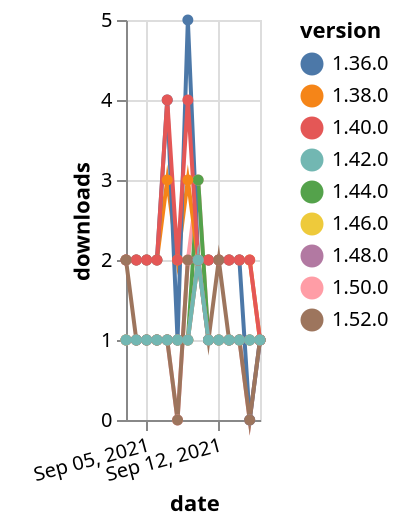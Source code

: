 {"$schema": "https://vega.github.io/schema/vega-lite/v5.json", "description": "A simple bar chart with embedded data.", "data": {"values": [{"date": "2021-09-03", "total": 167, "delta": 1, "version": "1.50.0"}, {"date": "2021-09-04", "total": 168, "delta": 1, "version": "1.50.0"}, {"date": "2021-09-05", "total": 169, "delta": 1, "version": "1.50.0"}, {"date": "2021-09-06", "total": 170, "delta": 1, "version": "1.50.0"}, {"date": "2021-09-07", "total": 171, "delta": 1, "version": "1.50.0"}, {"date": "2021-09-08", "total": 171, "delta": 0, "version": "1.50.0"}, {"date": "2021-09-09", "total": 173, "delta": 2, "version": "1.50.0"}, {"date": "2021-09-10", "total": 176, "delta": 3, "version": "1.50.0"}, {"date": "2021-09-11", "total": 177, "delta": 1, "version": "1.50.0"}, {"date": "2021-09-12", "total": 178, "delta": 1, "version": "1.50.0"}, {"date": "2021-09-13", "total": 179, "delta": 1, "version": "1.50.0"}, {"date": "2021-09-14", "total": 180, "delta": 1, "version": "1.50.0"}, {"date": "2021-09-15", "total": 180, "delta": 0, "version": "1.50.0"}, {"date": "2021-09-16", "total": 181, "delta": 1, "version": "1.50.0"}, {"date": "2021-09-03", "total": 320, "delta": 1, "version": "1.44.0"}, {"date": "2021-09-04", "total": 321, "delta": 1, "version": "1.44.0"}, {"date": "2021-09-05", "total": 322, "delta": 1, "version": "1.44.0"}, {"date": "2021-09-06", "total": 323, "delta": 1, "version": "1.44.0"}, {"date": "2021-09-07", "total": 324, "delta": 1, "version": "1.44.0"}, {"date": "2021-09-08", "total": 325, "delta": 1, "version": "1.44.0"}, {"date": "2021-09-09", "total": 326, "delta": 1, "version": "1.44.0"}, {"date": "2021-09-10", "total": 329, "delta": 3, "version": "1.44.0"}, {"date": "2021-09-11", "total": 330, "delta": 1, "version": "1.44.0"}, {"date": "2021-09-12", "total": 331, "delta": 1, "version": "1.44.0"}, {"date": "2021-09-13", "total": 332, "delta": 1, "version": "1.44.0"}, {"date": "2021-09-14", "total": 333, "delta": 1, "version": "1.44.0"}, {"date": "2021-09-15", "total": 334, "delta": 1, "version": "1.44.0"}, {"date": "2021-09-16", "total": 335, "delta": 1, "version": "1.44.0"}, {"date": "2021-09-03", "total": 2630, "delta": 2, "version": "1.38.0"}, {"date": "2021-09-04", "total": 2632, "delta": 2, "version": "1.38.0"}, {"date": "2021-09-05", "total": 2634, "delta": 2, "version": "1.38.0"}, {"date": "2021-09-06", "total": 2636, "delta": 2, "version": "1.38.0"}, {"date": "2021-09-07", "total": 2639, "delta": 3, "version": "1.38.0"}, {"date": "2021-09-08", "total": 2641, "delta": 2, "version": "1.38.0"}, {"date": "2021-09-09", "total": 2644, "delta": 3, "version": "1.38.0"}, {"date": "2021-09-10", "total": 2646, "delta": 2, "version": "1.38.0"}, {"date": "2021-09-11", "total": 2648, "delta": 2, "version": "1.38.0"}, {"date": "2021-09-12", "total": 2650, "delta": 2, "version": "1.38.0"}, {"date": "2021-09-13", "total": 2652, "delta": 2, "version": "1.38.0"}, {"date": "2021-09-14", "total": 2654, "delta": 2, "version": "1.38.0"}, {"date": "2021-09-15", "total": 2656, "delta": 2, "version": "1.38.0"}, {"date": "2021-09-16", "total": 2657, "delta": 1, "version": "1.38.0"}, {"date": "2021-09-03", "total": 3082, "delta": 2, "version": "1.36.0"}, {"date": "2021-09-04", "total": 3084, "delta": 2, "version": "1.36.0"}, {"date": "2021-09-05", "total": 3086, "delta": 2, "version": "1.36.0"}, {"date": "2021-09-06", "total": 3088, "delta": 2, "version": "1.36.0"}, {"date": "2021-09-07", "total": 3092, "delta": 4, "version": "1.36.0"}, {"date": "2021-09-08", "total": 3093, "delta": 1, "version": "1.36.0"}, {"date": "2021-09-09", "total": 3098, "delta": 5, "version": "1.36.0"}, {"date": "2021-09-10", "total": 3100, "delta": 2, "version": "1.36.0"}, {"date": "2021-09-11", "total": 3102, "delta": 2, "version": "1.36.0"}, {"date": "2021-09-12", "total": 3104, "delta": 2, "version": "1.36.0"}, {"date": "2021-09-13", "total": 3106, "delta": 2, "version": "1.36.0"}, {"date": "2021-09-14", "total": 3108, "delta": 2, "version": "1.36.0"}, {"date": "2021-09-15", "total": 3108, "delta": 0, "version": "1.36.0"}, {"date": "2021-09-16", "total": 3109, "delta": 1, "version": "1.36.0"}, {"date": "2021-09-03", "total": 2424, "delta": 2, "version": "1.40.0"}, {"date": "2021-09-04", "total": 2426, "delta": 2, "version": "1.40.0"}, {"date": "2021-09-05", "total": 2428, "delta": 2, "version": "1.40.0"}, {"date": "2021-09-06", "total": 2430, "delta": 2, "version": "1.40.0"}, {"date": "2021-09-07", "total": 2434, "delta": 4, "version": "1.40.0"}, {"date": "2021-09-08", "total": 2436, "delta": 2, "version": "1.40.0"}, {"date": "2021-09-09", "total": 2440, "delta": 4, "version": "1.40.0"}, {"date": "2021-09-10", "total": 2442, "delta": 2, "version": "1.40.0"}, {"date": "2021-09-11", "total": 2444, "delta": 2, "version": "1.40.0"}, {"date": "2021-09-12", "total": 2446, "delta": 2, "version": "1.40.0"}, {"date": "2021-09-13", "total": 2448, "delta": 2, "version": "1.40.0"}, {"date": "2021-09-14", "total": 2450, "delta": 2, "version": "1.40.0"}, {"date": "2021-09-15", "total": 2452, "delta": 2, "version": "1.40.0"}, {"date": "2021-09-16", "total": 2453, "delta": 1, "version": "1.40.0"}, {"date": "2021-09-03", "total": 183, "delta": 1, "version": "1.46.0"}, {"date": "2021-09-04", "total": 184, "delta": 1, "version": "1.46.0"}, {"date": "2021-09-05", "total": 185, "delta": 1, "version": "1.46.0"}, {"date": "2021-09-06", "total": 186, "delta": 1, "version": "1.46.0"}, {"date": "2021-09-07", "total": 187, "delta": 1, "version": "1.46.0"}, {"date": "2021-09-08", "total": 188, "delta": 1, "version": "1.46.0"}, {"date": "2021-09-09", "total": 189, "delta": 1, "version": "1.46.0"}, {"date": "2021-09-10", "total": 191, "delta": 2, "version": "1.46.0"}, {"date": "2021-09-11", "total": 192, "delta": 1, "version": "1.46.0"}, {"date": "2021-09-12", "total": 193, "delta": 1, "version": "1.46.0"}, {"date": "2021-09-13", "total": 194, "delta": 1, "version": "1.46.0"}, {"date": "2021-09-14", "total": 195, "delta": 1, "version": "1.46.0"}, {"date": "2021-09-15", "total": 196, "delta": 1, "version": "1.46.0"}, {"date": "2021-09-16", "total": 197, "delta": 1, "version": "1.46.0"}, {"date": "2021-09-03", "total": 113, "delta": 2, "version": "1.52.0"}, {"date": "2021-09-04", "total": 114, "delta": 1, "version": "1.52.0"}, {"date": "2021-09-05", "total": 115, "delta": 1, "version": "1.52.0"}, {"date": "2021-09-06", "total": 116, "delta": 1, "version": "1.52.0"}, {"date": "2021-09-07", "total": 117, "delta": 1, "version": "1.52.0"}, {"date": "2021-09-08", "total": 117, "delta": 0, "version": "1.52.0"}, {"date": "2021-09-09", "total": 119, "delta": 2, "version": "1.52.0"}, {"date": "2021-09-10", "total": 121, "delta": 2, "version": "1.52.0"}, {"date": "2021-09-11", "total": 122, "delta": 1, "version": "1.52.0"}, {"date": "2021-09-12", "total": 124, "delta": 2, "version": "1.52.0"}, {"date": "2021-09-13", "total": 125, "delta": 1, "version": "1.52.0"}, {"date": "2021-09-14", "total": 126, "delta": 1, "version": "1.52.0"}, {"date": "2021-09-15", "total": 126, "delta": 0, "version": "1.52.0"}, {"date": "2021-09-16", "total": 127, "delta": 1, "version": "1.52.0"}, {"date": "2021-09-03", "total": 152, "delta": 1, "version": "1.48.0"}, {"date": "2021-09-04", "total": 153, "delta": 1, "version": "1.48.0"}, {"date": "2021-09-05", "total": 154, "delta": 1, "version": "1.48.0"}, {"date": "2021-09-06", "total": 155, "delta": 1, "version": "1.48.0"}, {"date": "2021-09-07", "total": 156, "delta": 1, "version": "1.48.0"}, {"date": "2021-09-08", "total": 157, "delta": 1, "version": "1.48.0"}, {"date": "2021-09-09", "total": 158, "delta": 1, "version": "1.48.0"}, {"date": "2021-09-10", "total": 160, "delta": 2, "version": "1.48.0"}, {"date": "2021-09-11", "total": 161, "delta": 1, "version": "1.48.0"}, {"date": "2021-09-12", "total": 162, "delta": 1, "version": "1.48.0"}, {"date": "2021-09-13", "total": 163, "delta": 1, "version": "1.48.0"}, {"date": "2021-09-14", "total": 164, "delta": 1, "version": "1.48.0"}, {"date": "2021-09-15", "total": 165, "delta": 1, "version": "1.48.0"}, {"date": "2021-09-16", "total": 166, "delta": 1, "version": "1.48.0"}, {"date": "2021-09-03", "total": 230, "delta": 1, "version": "1.42.0"}, {"date": "2021-09-04", "total": 231, "delta": 1, "version": "1.42.0"}, {"date": "2021-09-05", "total": 232, "delta": 1, "version": "1.42.0"}, {"date": "2021-09-06", "total": 233, "delta": 1, "version": "1.42.0"}, {"date": "2021-09-07", "total": 234, "delta": 1, "version": "1.42.0"}, {"date": "2021-09-08", "total": 235, "delta": 1, "version": "1.42.0"}, {"date": "2021-09-09", "total": 236, "delta": 1, "version": "1.42.0"}, {"date": "2021-09-10", "total": 238, "delta": 2, "version": "1.42.0"}, {"date": "2021-09-11", "total": 239, "delta": 1, "version": "1.42.0"}, {"date": "2021-09-12", "total": 240, "delta": 1, "version": "1.42.0"}, {"date": "2021-09-13", "total": 241, "delta": 1, "version": "1.42.0"}, {"date": "2021-09-14", "total": 242, "delta": 1, "version": "1.42.0"}, {"date": "2021-09-15", "total": 243, "delta": 1, "version": "1.42.0"}, {"date": "2021-09-16", "total": 244, "delta": 1, "version": "1.42.0"}]}, "width": "container", "mark": {"type": "line", "point": {"filled": true}}, "encoding": {"x": {"field": "date", "type": "temporal", "timeUnit": "yearmonthdate", "title": "date", "axis": {"labelAngle": -15}}, "y": {"field": "delta", "type": "quantitative", "title": "downloads"}, "color": {"field": "version", "type": "nominal"}, "tooltip": {"field": "delta"}}}